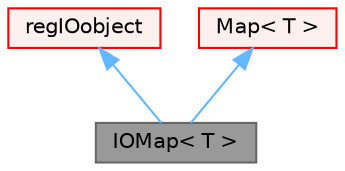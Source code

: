 digraph "IOMap&lt; T &gt;"
{
 // LATEX_PDF_SIZE
  bgcolor="transparent";
  edge [fontname=Helvetica,fontsize=10,labelfontname=Helvetica,labelfontsize=10];
  node [fontname=Helvetica,fontsize=10,shape=box,height=0.2,width=0.4];
  Node1 [id="Node000001",label="IOMap\< T \>",height=0.2,width=0.4,color="gray40", fillcolor="grey60", style="filled", fontcolor="black",tooltip="A Map of objects of type <T> with automated input and output. Is a global object; i...."];
  Node2 -> Node1 [id="edge1_Node000001_Node000002",dir="back",color="steelblue1",style="solid",tooltip=" "];
  Node2 [id="Node000002",label="regIOobject",height=0.2,width=0.4,color="red", fillcolor="#FFF0F0", style="filled",URL="$classFoam_1_1regIOobject.html",tooltip="regIOobject is an abstract class derived from IOobject to handle automatic object registration with t..."];
  Node7 -> Node1 [id="edge2_Node000001_Node000007",dir="back",color="steelblue1",style="solid",tooltip=" "];
  Node7 [id="Node000007",label="Map\< T \>",height=0.2,width=0.4,color="red", fillcolor="#FFF0F0", style="filled",URL="$classFoam_1_1Map.html",tooltip="A HashTable to objects of type <T> with a label key."];
}
